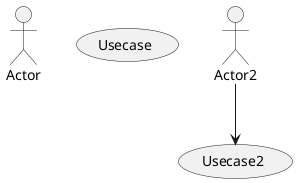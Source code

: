 @startuml uml 04 - G2

:Actor:

(Usecase)

:Actor2: --> (Usecase2)

@enduml

@startuml uml 04 - G3

(Use1) ..> (Use2): <<include>>
(Use3) ..> (Use4): <<extend>>
(Use5) --|> (Use6)

@enduml

@startuml uml 04 - G4

:房产经纪人: as e
(打开房源信息页面) as info
(登录信息) as loginInfo
(确认提交信息) as submit
(录入房源信息) as add
(修改房源信息) as modify
e --> info
e --> add
e --> modify
loginInfo .up.> info: <<extend>>
add ..> submit: <<include>>
modify ..> submit: <<include>>

note top of info {
    此处将打开房源信息面板理解为“查看房源信息”
}

note bottom of loginInfo {
    此处将登录信息理解为“查看当前登录者的信息”
}

@enduml

@startuml uml 04 - T1

:学生: as user

(检索) as query
(借出) as borrow
(归还) as return
(查阅已借图书) as list
(认证信息) as auth

user --> query
user --> borrow
user --> return

list .up.> borrow: <<extend>>

query ..> auth: <<include>>
borrow ..> auth: <<include>>
return ..> auth: <<include>>

:学生认证系统: -up-> auth

@enduml
